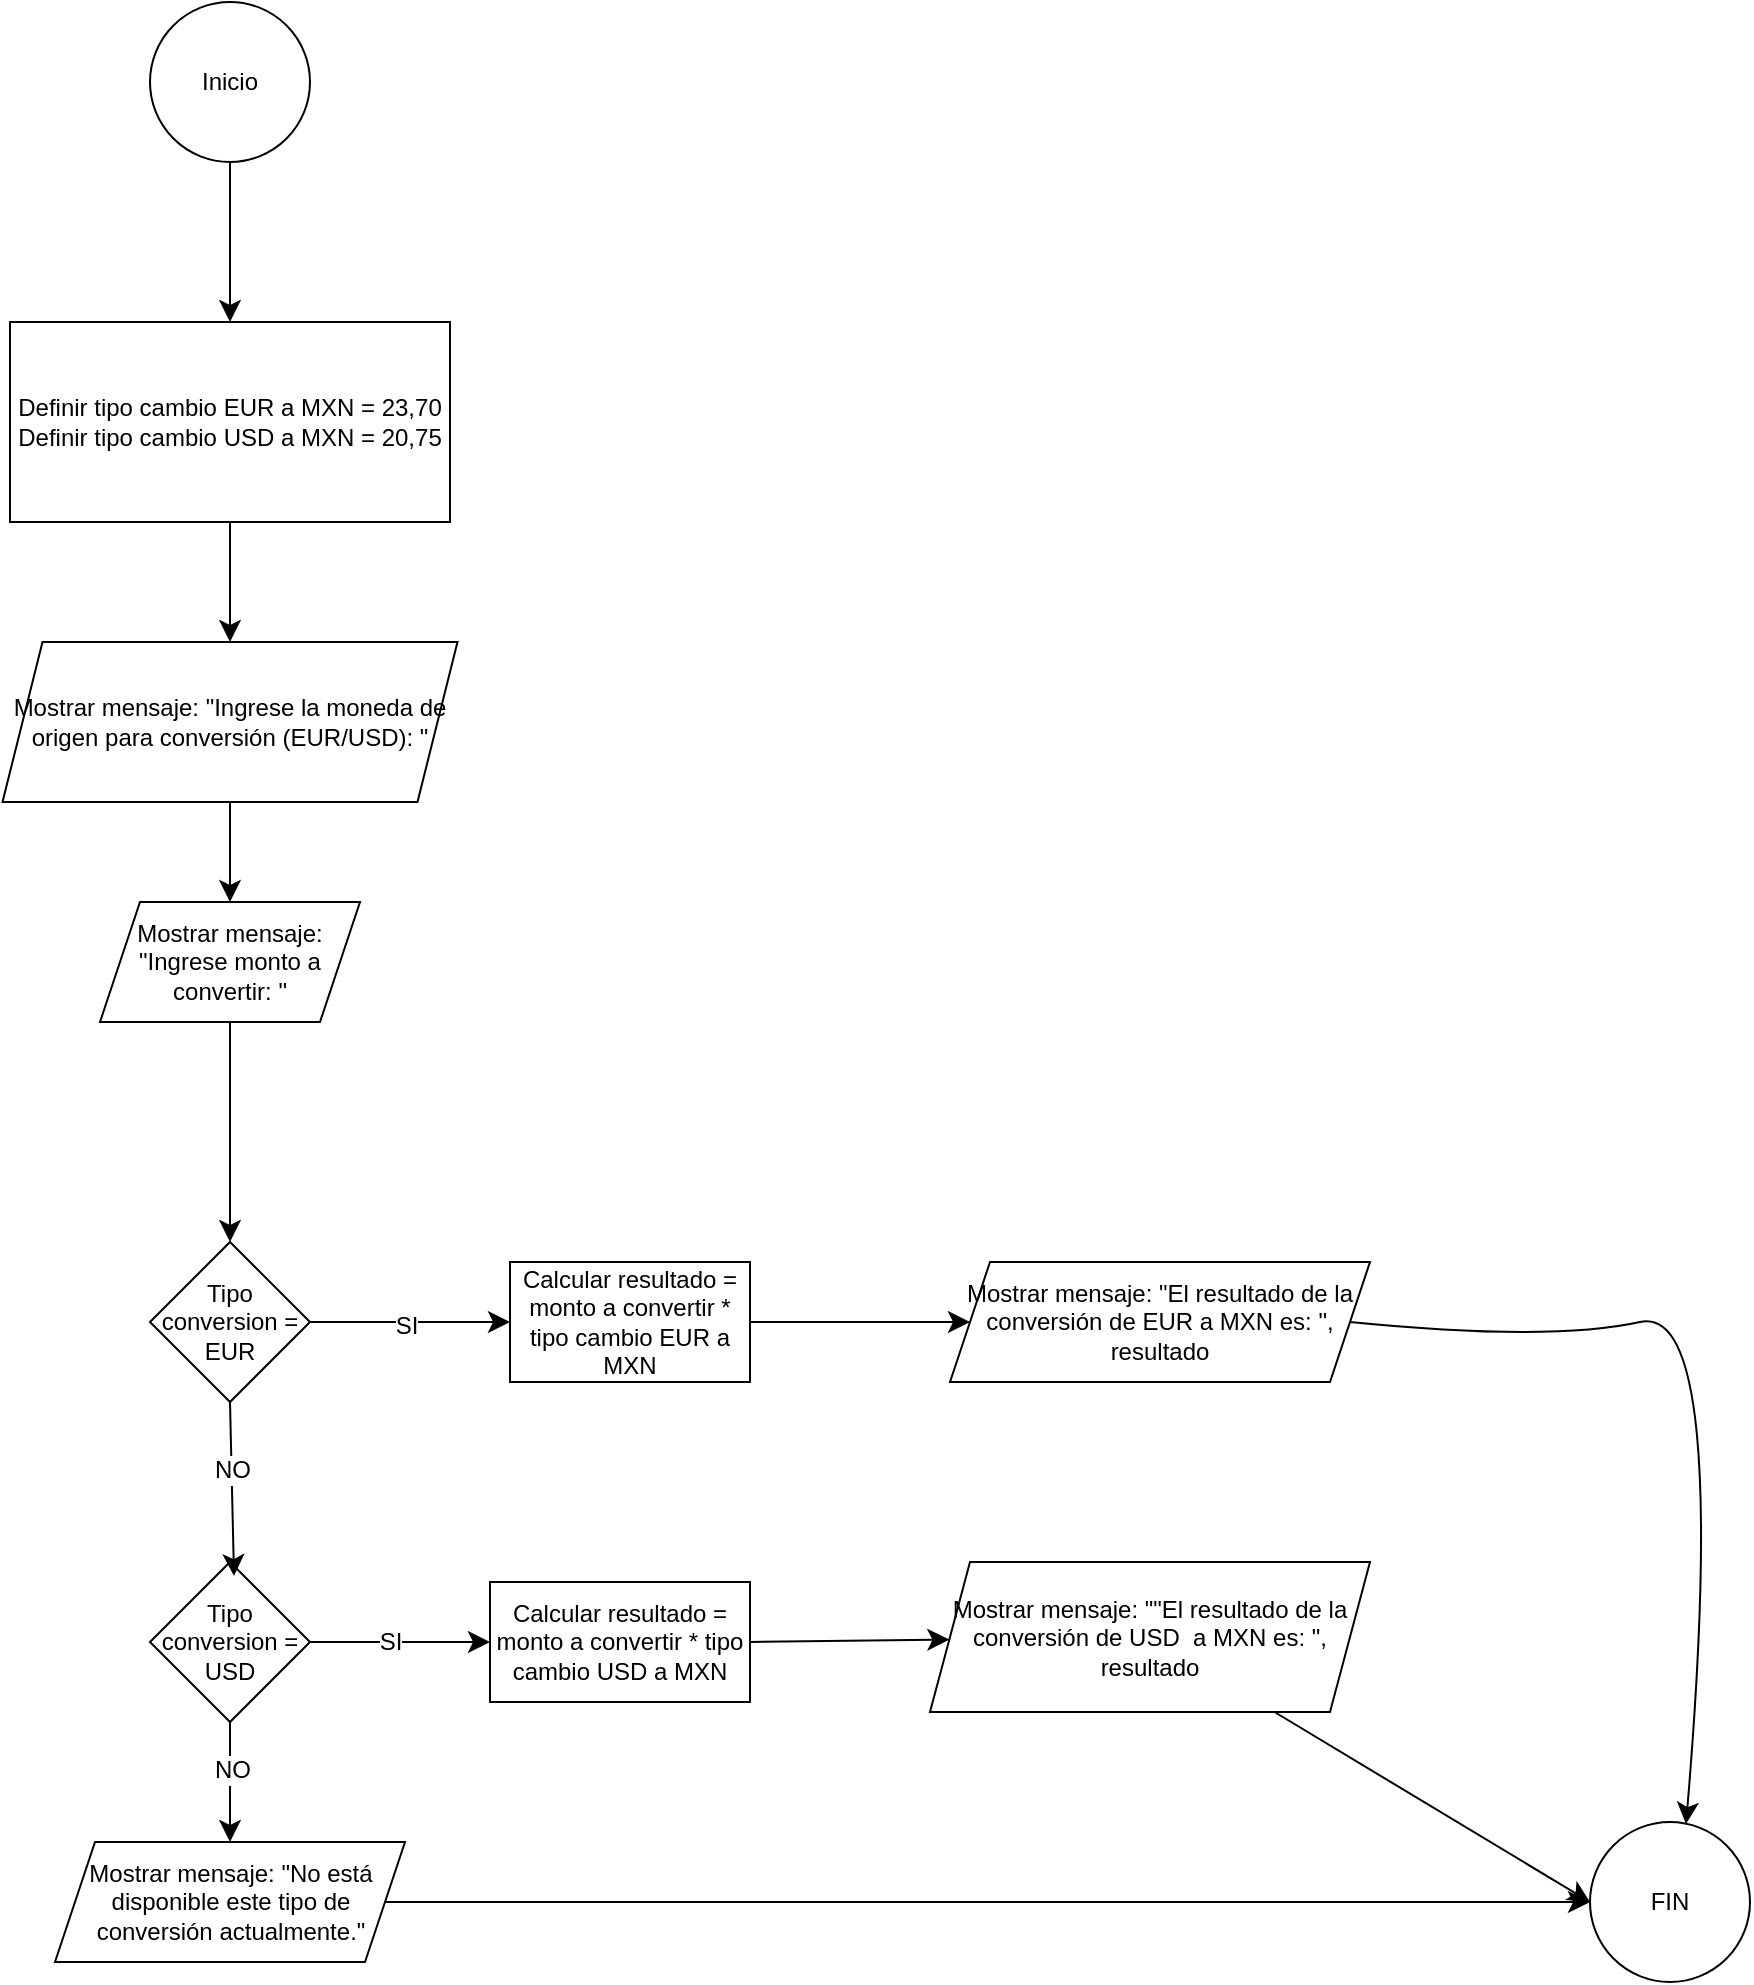 <mxfile version="25.0.3">
  <diagram name="Page-1" id="osYSkFIaf2AuOrQg4g7J">
    <mxGraphModel dx="487" dy="675" grid="1" gridSize="10" guides="1" tooltips="1" connect="1" arrows="1" fold="1" page="1" pageScale="1" pageWidth="850" pageHeight="1100" math="0" shadow="0">
      <root>
        <mxCell id="0" />
        <mxCell id="1" parent="0" />
        <mxCell id="xO-FhJ4BTDzz4xncyBEp-5" value="" style="edgeStyle=none;curved=1;rounded=0;orthogonalLoop=1;jettySize=auto;html=1;fontSize=12;startSize=8;endSize=8;" edge="1" parent="1" source="xO-FhJ4BTDzz4xncyBEp-1" target="xO-FhJ4BTDzz4xncyBEp-4">
          <mxGeometry relative="1" as="geometry" />
        </mxCell>
        <mxCell id="xO-FhJ4BTDzz4xncyBEp-1" value="Inicio" style="ellipse;whiteSpace=wrap;html=1;aspect=fixed;" vertex="1" parent="1">
          <mxGeometry x="230" y="30" width="80" height="80" as="geometry" />
        </mxCell>
        <mxCell id="xO-FhJ4BTDzz4xncyBEp-4" value="Definir tipo cambio EUR a MXN = 23,70&lt;div&gt;Definir tipo cambio USD a MXN = 20,75&lt;/div&gt;" style="whiteSpace=wrap;html=1;" vertex="1" parent="1">
          <mxGeometry x="160" y="190" width="220" height="100" as="geometry" />
        </mxCell>
        <mxCell id="xO-FhJ4BTDzz4xncyBEp-9" style="edgeStyle=none;curved=1;rounded=0;orthogonalLoop=1;jettySize=auto;html=1;exitX=0.5;exitY=1;exitDx=0;exitDy=0;entryX=0.5;entryY=0;entryDx=0;entryDy=0;fontSize=12;startSize=8;endSize=8;" edge="1" parent="1" source="xO-FhJ4BTDzz4xncyBEp-6" target="xO-FhJ4BTDzz4xncyBEp-8">
          <mxGeometry relative="1" as="geometry" />
        </mxCell>
        <mxCell id="xO-FhJ4BTDzz4xncyBEp-6" value="Mostrar mensaje: &quot;Ingrese la moneda de origen para conversión (EUR/USD): &quot;" style="shape=parallelogram;perimeter=parallelogramPerimeter;whiteSpace=wrap;html=1;fixedSize=1;" vertex="1" parent="1">
          <mxGeometry x="156.25" y="350" width="227.5" height="80" as="geometry" />
        </mxCell>
        <mxCell id="xO-FhJ4BTDzz4xncyBEp-7" style="edgeStyle=none;curved=1;rounded=0;orthogonalLoop=1;jettySize=auto;html=1;entryX=0.5;entryY=0;entryDx=0;entryDy=0;fontSize=12;startSize=8;endSize=8;" edge="1" parent="1" source="xO-FhJ4BTDzz4xncyBEp-4" target="xO-FhJ4BTDzz4xncyBEp-6">
          <mxGeometry relative="1" as="geometry" />
        </mxCell>
        <mxCell id="xO-FhJ4BTDzz4xncyBEp-11" value="" style="edgeStyle=none;curved=1;rounded=0;orthogonalLoop=1;jettySize=auto;html=1;fontSize=12;startSize=8;endSize=8;" edge="1" parent="1" source="xO-FhJ4BTDzz4xncyBEp-8" target="xO-FhJ4BTDzz4xncyBEp-10">
          <mxGeometry relative="1" as="geometry" />
        </mxCell>
        <mxCell id="xO-FhJ4BTDzz4xncyBEp-8" value="Mostrar mensaje: &quot;Ingrese monto a convertir: &quot;" style="shape=parallelogram;perimeter=parallelogramPerimeter;whiteSpace=wrap;html=1;fixedSize=1;" vertex="1" parent="1">
          <mxGeometry x="205" y="480" width="130" height="60" as="geometry" />
        </mxCell>
        <mxCell id="xO-FhJ4BTDzz4xncyBEp-15" value="" style="edgeStyle=none;curved=1;rounded=0;orthogonalLoop=1;jettySize=auto;html=1;fontSize=12;startSize=8;endSize=8;" edge="1" parent="1" source="xO-FhJ4BTDzz4xncyBEp-10" target="xO-FhJ4BTDzz4xncyBEp-14">
          <mxGeometry relative="1" as="geometry" />
        </mxCell>
        <mxCell id="xO-FhJ4BTDzz4xncyBEp-16" value="SI" style="edgeLabel;html=1;align=center;verticalAlign=middle;resizable=0;points=[];fontSize=12;" vertex="1" connectable="0" parent="xO-FhJ4BTDzz4xncyBEp-15">
          <mxGeometry x="-0.04" y="-2" relative="1" as="geometry">
            <mxPoint as="offset" />
          </mxGeometry>
        </mxCell>
        <mxCell id="xO-FhJ4BTDzz4xncyBEp-10" value="Tipo conversion = EUR" style="rhombus;whiteSpace=wrap;html=1;" vertex="1" parent="1">
          <mxGeometry x="230" y="650" width="80" height="80" as="geometry" />
        </mxCell>
        <mxCell id="xO-FhJ4BTDzz4xncyBEp-12" value="Mostrar mensaje: &quot;El resultado de la conversión de EUR a MXN es: &quot;, resultado" style="shape=parallelogram;perimeter=parallelogramPerimeter;whiteSpace=wrap;html=1;fixedSize=1;" vertex="1" parent="1">
          <mxGeometry x="630" y="660" width="210" height="60" as="geometry" />
        </mxCell>
        <mxCell id="xO-FhJ4BTDzz4xncyBEp-28" style="edgeStyle=none;curved=1;rounded=0;orthogonalLoop=1;jettySize=auto;html=1;exitX=1;exitY=0.5;exitDx=0;exitDy=0;entryX=0;entryY=0.5;entryDx=0;entryDy=0;fontSize=12;startSize=8;endSize=8;" edge="1" parent="1" source="xO-FhJ4BTDzz4xncyBEp-14" target="xO-FhJ4BTDzz4xncyBEp-12">
          <mxGeometry relative="1" as="geometry" />
        </mxCell>
        <mxCell id="xO-FhJ4BTDzz4xncyBEp-14" value="Calcular resultado = monto a convertir * tipo cambio EUR a MXN" style="whiteSpace=wrap;html=1;" vertex="1" parent="1">
          <mxGeometry x="410" y="660" width="120" height="60" as="geometry" />
        </mxCell>
        <mxCell id="xO-FhJ4BTDzz4xncyBEp-31" style="edgeStyle=none;curved=1;rounded=0;orthogonalLoop=1;jettySize=auto;html=1;exitX=1;exitY=0.5;exitDx=0;exitDy=0;fontSize=12;startSize=8;endSize=8;" edge="1" parent="1" source="xO-FhJ4BTDzz4xncyBEp-17" target="xO-FhJ4BTDzz4xncyBEp-21">
          <mxGeometry relative="1" as="geometry" />
        </mxCell>
        <mxCell id="xO-FhJ4BTDzz4xncyBEp-17" value="Calcular resultado = monto a convertir * tipo cambio USD a MXN" style="whiteSpace=wrap;html=1;" vertex="1" parent="1">
          <mxGeometry x="400" y="820" width="130" height="60" as="geometry" />
        </mxCell>
        <mxCell id="xO-FhJ4BTDzz4xncyBEp-40" style="edgeStyle=none;curved=1;rounded=0;orthogonalLoop=1;jettySize=auto;html=1;entryX=0;entryY=0.5;entryDx=0;entryDy=0;fontSize=12;startSize=8;endSize=8;" edge="1" parent="1" source="xO-FhJ4BTDzz4xncyBEp-21" target="xO-FhJ4BTDzz4xncyBEp-37">
          <mxGeometry relative="1" as="geometry" />
        </mxCell>
        <mxCell id="xO-FhJ4BTDzz4xncyBEp-21" value="Mostrar mensaje: &quot;&quot;El resultado de la conversión de USD&amp;nbsp; a MXN es: &quot;, resultado" style="shape=parallelogram;perimeter=parallelogramPerimeter;whiteSpace=wrap;html=1;fixedSize=1;" vertex="1" parent="1">
          <mxGeometry x="620" y="810" width="220" height="75" as="geometry" />
        </mxCell>
        <mxCell id="xO-FhJ4BTDzz4xncyBEp-29" style="edgeStyle=none;curved=1;rounded=0;orthogonalLoop=1;jettySize=auto;html=1;exitX=1;exitY=0.5;exitDx=0;exitDy=0;entryX=0;entryY=0.5;entryDx=0;entryDy=0;fontSize=12;startSize=8;endSize=8;" edge="1" parent="1" source="xO-FhJ4BTDzz4xncyBEp-25" target="xO-FhJ4BTDzz4xncyBEp-17">
          <mxGeometry relative="1" as="geometry" />
        </mxCell>
        <mxCell id="xO-FhJ4BTDzz4xncyBEp-30" value="SI" style="edgeLabel;html=1;align=center;verticalAlign=middle;resizable=0;points=[];fontSize=12;" vertex="1" connectable="0" parent="xO-FhJ4BTDzz4xncyBEp-29">
          <mxGeometry x="-0.111" relative="1" as="geometry">
            <mxPoint as="offset" />
          </mxGeometry>
        </mxCell>
        <mxCell id="xO-FhJ4BTDzz4xncyBEp-34" style="edgeStyle=none;curved=1;rounded=0;orthogonalLoop=1;jettySize=auto;html=1;exitX=0.5;exitY=1;exitDx=0;exitDy=0;entryX=0.5;entryY=0;entryDx=0;entryDy=0;fontSize=12;startSize=8;endSize=8;" edge="1" parent="1" source="xO-FhJ4BTDzz4xncyBEp-25" target="xO-FhJ4BTDzz4xncyBEp-33">
          <mxGeometry relative="1" as="geometry" />
        </mxCell>
        <mxCell id="xO-FhJ4BTDzz4xncyBEp-35" value="NO" style="edgeLabel;html=1;align=center;verticalAlign=middle;resizable=0;points=[];fontSize=12;" vertex="1" connectable="0" parent="xO-FhJ4BTDzz4xncyBEp-34">
          <mxGeometry x="-0.2" y="1" relative="1" as="geometry">
            <mxPoint as="offset" />
          </mxGeometry>
        </mxCell>
        <mxCell id="xO-FhJ4BTDzz4xncyBEp-25" value="Tipo conversion = USD" style="rhombus;whiteSpace=wrap;html=1;" vertex="1" parent="1">
          <mxGeometry x="230" y="810" width="80" height="80" as="geometry" />
        </mxCell>
        <mxCell id="xO-FhJ4BTDzz4xncyBEp-26" style="edgeStyle=none;curved=1;rounded=0;orthogonalLoop=1;jettySize=auto;html=1;exitX=0.5;exitY=1;exitDx=0;exitDy=0;entryX=0.525;entryY=0.088;entryDx=0;entryDy=0;entryPerimeter=0;fontSize=12;startSize=8;endSize=8;" edge="1" parent="1" source="xO-FhJ4BTDzz4xncyBEp-10" target="xO-FhJ4BTDzz4xncyBEp-25">
          <mxGeometry relative="1" as="geometry" />
        </mxCell>
        <mxCell id="xO-FhJ4BTDzz4xncyBEp-27" value="NO" style="edgeLabel;html=1;align=center;verticalAlign=middle;resizable=0;points=[];fontSize=12;" vertex="1" connectable="0" parent="xO-FhJ4BTDzz4xncyBEp-26">
          <mxGeometry x="-0.234" relative="1" as="geometry">
            <mxPoint as="offset" />
          </mxGeometry>
        </mxCell>
        <mxCell id="xO-FhJ4BTDzz4xncyBEp-38" value="" style="edgeStyle=none;curved=1;rounded=0;orthogonalLoop=1;jettySize=auto;html=1;fontSize=12;startSize=8;endSize=8;" edge="1" parent="1" source="xO-FhJ4BTDzz4xncyBEp-33" target="xO-FhJ4BTDzz4xncyBEp-37">
          <mxGeometry relative="1" as="geometry" />
        </mxCell>
        <mxCell id="xO-FhJ4BTDzz4xncyBEp-33" value="Mostrar mensaje: &quot;No está disponible este tipo de conversión actualmente.&quot;" style="shape=parallelogram;perimeter=parallelogramPerimeter;whiteSpace=wrap;html=1;fixedSize=1;" vertex="1" parent="1">
          <mxGeometry x="182.5" y="950" width="175" height="60" as="geometry" />
        </mxCell>
        <mxCell id="xO-FhJ4BTDzz4xncyBEp-37" value="FIN" style="ellipse;whiteSpace=wrap;html=1;" vertex="1" parent="1">
          <mxGeometry x="950" y="940" width="80" height="80" as="geometry" />
        </mxCell>
        <mxCell id="xO-FhJ4BTDzz4xncyBEp-41" style="edgeStyle=none;curved=1;rounded=0;orthogonalLoop=1;jettySize=auto;html=1;entryX=0.6;entryY=0.013;entryDx=0;entryDy=0;entryPerimeter=0;fontSize=12;startSize=8;endSize=8;exitX=1;exitY=0.5;exitDx=0;exitDy=0;" edge="1" parent="1" source="xO-FhJ4BTDzz4xncyBEp-12" target="xO-FhJ4BTDzz4xncyBEp-37">
          <mxGeometry relative="1" as="geometry">
            <Array as="points">
              <mxPoint x="930" y="700" />
              <mxPoint x="1020" y="680" />
            </Array>
          </mxGeometry>
        </mxCell>
      </root>
    </mxGraphModel>
  </diagram>
</mxfile>
